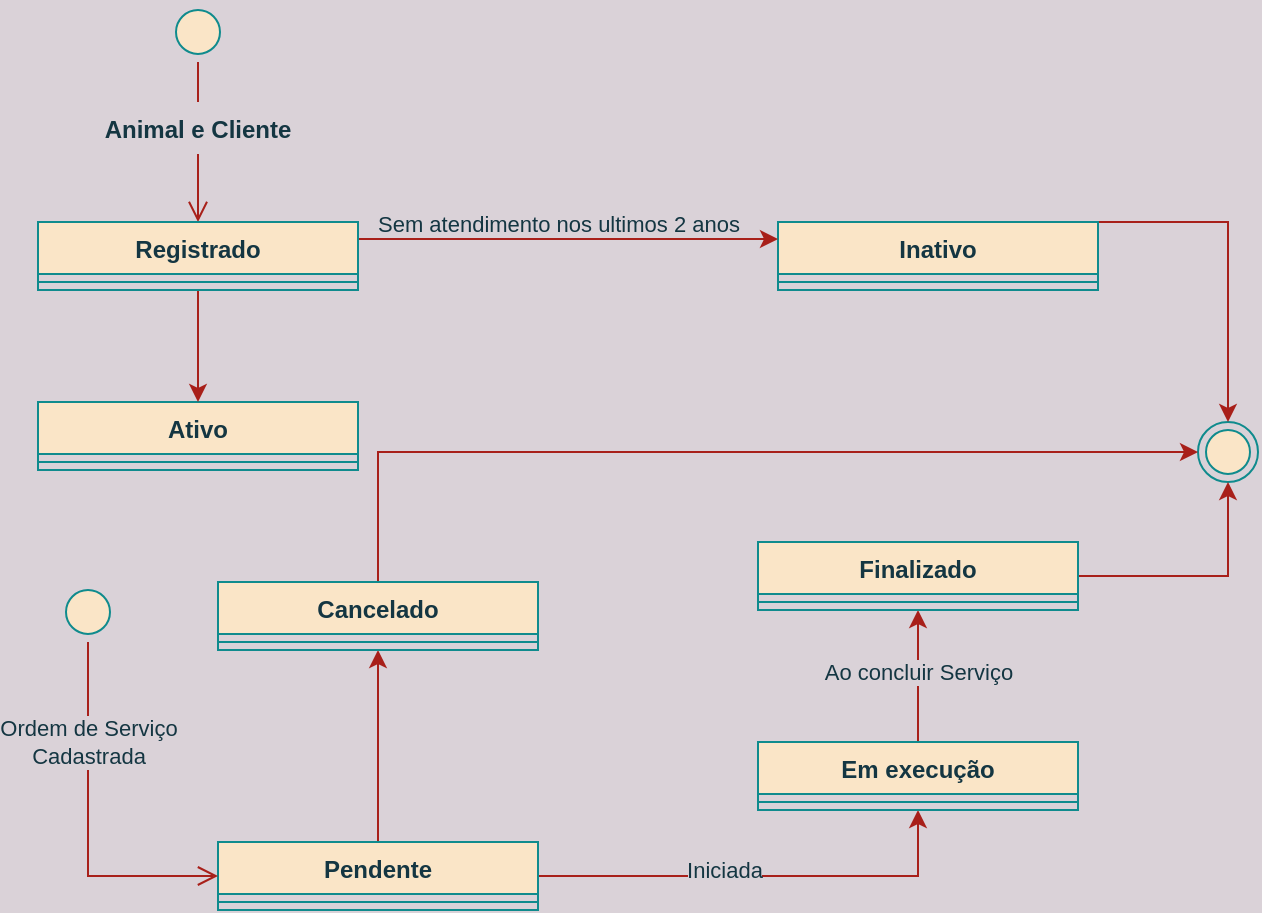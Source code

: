 <mxfile version="20.0.1" type="github">
  <diagram id="jpYS5bdtp1Yp2qriCIKv" name="Página-1">
    <mxGraphModel dx="920" dy="473" grid="1" gridSize="10" guides="1" tooltips="1" connect="1" arrows="1" fold="1" page="1" pageScale="1" pageWidth="827" pageHeight="1169" background="#DAD2D8" math="0" shadow="0">
      <root>
        <mxCell id="0" />
        <mxCell id="1" parent="0" />
        <mxCell id="xdCgkop32PFPf1K6I4ij-1" value="" style="ellipse;html=1;shape=startState;fillColor=#FAE5C7;strokeColor=#0F8B8D;fontColor=#143642;" vertex="1" parent="1">
          <mxGeometry x="174" y="30" width="30" height="30" as="geometry" />
        </mxCell>
        <mxCell id="xdCgkop32PFPf1K6I4ij-2" value="" style="edgeStyle=orthogonalEdgeStyle;html=1;verticalAlign=bottom;endArrow=open;endSize=8;strokeColor=#A8201A;rounded=0;entryX=0.5;entryY=0;entryDx=0;entryDy=0;startArrow=none;labelBackgroundColor=#DAD2D8;fontColor=#143642;" edge="1" source="xdCgkop32PFPf1K6I4ij-34" parent="1" target="xdCgkop32PFPf1K6I4ij-28">
          <mxGeometry relative="1" as="geometry">
            <mxPoint x="104" y="120" as="targetPoint" />
            <Array as="points">
              <mxPoint x="189" y="90" />
              <mxPoint x="189" y="90" />
            </Array>
          </mxGeometry>
        </mxCell>
        <mxCell id="xdCgkop32PFPf1K6I4ij-3" value="" style="ellipse;html=1;shape=endState;fillColor=#FAE5C7;strokeColor=#0F8B8D;fontColor=#143642;" vertex="1" parent="1">
          <mxGeometry x="689" y="240" width="30" height="30" as="geometry" />
        </mxCell>
        <mxCell id="xdCgkop32PFPf1K6I4ij-5" value="Ativo" style="swimlane;fontStyle=1;align=center;verticalAlign=top;childLayout=stackLayout;horizontal=1;startSize=26;horizontalStack=0;resizeParent=1;resizeParentMax=0;resizeLast=0;collapsible=1;marginBottom=0;fillColor=#FAE5C7;strokeColor=#0F8B8D;fontColor=#143642;" vertex="1" parent="1">
          <mxGeometry x="109" y="230" width="160" height="34" as="geometry" />
        </mxCell>
        <mxCell id="xdCgkop32PFPf1K6I4ij-7" value="" style="line;strokeWidth=1;fillColor=none;align=left;verticalAlign=middle;spacingTop=-1;spacingLeft=3;spacingRight=3;rotatable=0;labelPosition=right;points=[];portConstraint=eastwest;labelBackgroundColor=#DAD2D8;strokeColor=#0F8B8D;fontColor=#143642;" vertex="1" parent="xdCgkop32PFPf1K6I4ij-5">
          <mxGeometry y="26" width="160" height="8" as="geometry" />
        </mxCell>
        <mxCell id="xdCgkop32PFPf1K6I4ij-32" style="edgeStyle=orthogonalEdgeStyle;rounded=0;orthogonalLoop=1;jettySize=auto;html=1;exitX=1;exitY=0.5;exitDx=0;exitDy=0;entryX=0.5;entryY=0;entryDx=0;entryDy=0;labelBackgroundColor=#DAD2D8;strokeColor=#A8201A;fontColor=#143642;" edge="1" parent="1" source="xdCgkop32PFPf1K6I4ij-10" target="xdCgkop32PFPf1K6I4ij-3">
          <mxGeometry relative="1" as="geometry">
            <Array as="points">
              <mxPoint x="639" y="140" />
              <mxPoint x="704" y="140" />
            </Array>
          </mxGeometry>
        </mxCell>
        <mxCell id="xdCgkop32PFPf1K6I4ij-10" value="Inativo" style="swimlane;fontStyle=1;align=center;verticalAlign=top;childLayout=stackLayout;horizontal=1;startSize=26;horizontalStack=0;resizeParent=1;resizeParentMax=0;resizeLast=0;collapsible=1;marginBottom=0;fillColor=#FAE5C7;strokeColor=#0F8B8D;fontColor=#143642;" vertex="1" parent="1">
          <mxGeometry x="479" y="140" width="160" height="34" as="geometry" />
        </mxCell>
        <mxCell id="xdCgkop32PFPf1K6I4ij-11" value="" style="line;strokeWidth=1;fillColor=none;align=left;verticalAlign=middle;spacingTop=-1;spacingLeft=3;spacingRight=3;rotatable=0;labelPosition=right;points=[];portConstraint=eastwest;labelBackgroundColor=#DAD2D8;strokeColor=#0F8B8D;fontColor=#143642;" vertex="1" parent="xdCgkop32PFPf1K6I4ij-10">
          <mxGeometry y="26" width="160" height="8" as="geometry" />
        </mxCell>
        <mxCell id="xdCgkop32PFPf1K6I4ij-59" style="edgeStyle=orthogonalEdgeStyle;rounded=0;orthogonalLoop=1;jettySize=auto;html=1;exitX=0.5;exitY=0;exitDx=0;exitDy=0;entryX=0.5;entryY=1;entryDx=0;entryDy=0;labelBackgroundColor=#DAD2D8;strokeColor=#A8201A;fontColor=#143642;" edge="1" parent="1" source="xdCgkop32PFPf1K6I4ij-16" target="xdCgkop32PFPf1K6I4ij-23">
          <mxGeometry relative="1" as="geometry" />
        </mxCell>
        <mxCell id="xdCgkop32PFPf1K6I4ij-62" value="" style="edgeStyle=orthogonalEdgeStyle;rounded=0;orthogonalLoop=1;jettySize=auto;html=1;entryX=0.5;entryY=1;entryDx=0;entryDy=0;labelBackgroundColor=#DAD2D8;strokeColor=#A8201A;fontColor=#143642;" edge="1" parent="1" source="xdCgkop32PFPf1K6I4ij-16" target="xdCgkop32PFPf1K6I4ij-19">
          <mxGeometry relative="1" as="geometry">
            <mxPoint x="389" y="574" as="targetPoint" />
          </mxGeometry>
        </mxCell>
        <mxCell id="xdCgkop32PFPf1K6I4ij-63" value="Iniciada" style="edgeLabel;html=1;align=center;verticalAlign=middle;resizable=0;points=[];labelBackgroundColor=#DAD2D8;fontColor=#143642;" vertex="1" connectable="0" parent="xdCgkop32PFPf1K6I4ij-62">
          <mxGeometry x="-0.283" relative="1" as="geometry">
            <mxPoint x="13" y="-3" as="offset" />
          </mxGeometry>
        </mxCell>
        <mxCell id="xdCgkop32PFPf1K6I4ij-16" value="Pendente" style="swimlane;fontStyle=1;align=center;verticalAlign=top;childLayout=stackLayout;horizontal=1;startSize=26;horizontalStack=0;resizeParent=1;resizeParentMax=0;resizeLast=0;collapsible=1;marginBottom=0;fillColor=#FAE5C7;strokeColor=#0F8B8D;fontColor=#143642;" vertex="1" parent="1">
          <mxGeometry x="199" y="450" width="160" height="34" as="geometry" />
        </mxCell>
        <mxCell id="xdCgkop32PFPf1K6I4ij-17" value="" style="line;strokeWidth=1;fillColor=none;align=left;verticalAlign=middle;spacingTop=-1;spacingLeft=3;spacingRight=3;rotatable=0;labelPosition=right;points=[];portConstraint=eastwest;labelBackgroundColor=#DAD2D8;strokeColor=#0F8B8D;fontColor=#143642;" vertex="1" parent="xdCgkop32PFPf1K6I4ij-16">
          <mxGeometry y="26" width="160" height="8" as="geometry" />
        </mxCell>
        <mxCell id="xdCgkop32PFPf1K6I4ij-55" style="edgeStyle=orthogonalEdgeStyle;rounded=0;orthogonalLoop=1;jettySize=auto;html=1;exitX=0.5;exitY=0;exitDx=0;exitDy=0;entryX=0.5;entryY=1;entryDx=0;entryDy=0;labelBackgroundColor=#DAD2D8;strokeColor=#A8201A;fontColor=#143642;" edge="1" parent="1" source="xdCgkop32PFPf1K6I4ij-19" target="xdCgkop32PFPf1K6I4ij-25">
          <mxGeometry relative="1" as="geometry" />
        </mxCell>
        <mxCell id="xdCgkop32PFPf1K6I4ij-65" value="Ao concluir Serviço" style="edgeLabel;html=1;align=center;verticalAlign=middle;resizable=0;points=[];labelBackgroundColor=#DAD2D8;fontColor=#143642;" vertex="1" connectable="0" parent="xdCgkop32PFPf1K6I4ij-55">
          <mxGeometry x="0.115" y="-2" relative="1" as="geometry">
            <mxPoint x="-2" y="2" as="offset" />
          </mxGeometry>
        </mxCell>
        <mxCell id="xdCgkop32PFPf1K6I4ij-19" value="Em execução" style="swimlane;fontStyle=1;align=center;verticalAlign=top;childLayout=stackLayout;horizontal=1;startSize=26;horizontalStack=0;resizeParent=1;resizeParentMax=0;resizeLast=0;collapsible=1;marginBottom=0;fillColor=#FAE5C7;strokeColor=#0F8B8D;fontColor=#143642;" vertex="1" parent="1">
          <mxGeometry x="469" y="400" width="160" height="34" as="geometry" />
        </mxCell>
        <mxCell id="xdCgkop32PFPf1K6I4ij-20" value="" style="line;strokeWidth=1;fillColor=none;align=left;verticalAlign=middle;spacingTop=-1;spacingLeft=3;spacingRight=3;rotatable=0;labelPosition=right;points=[];portConstraint=eastwest;labelBackgroundColor=#DAD2D8;strokeColor=#0F8B8D;fontColor=#143642;" vertex="1" parent="xdCgkop32PFPf1K6I4ij-19">
          <mxGeometry y="26" width="160" height="8" as="geometry" />
        </mxCell>
        <mxCell id="xdCgkop32PFPf1K6I4ij-70" style="edgeStyle=orthogonalEdgeStyle;rounded=0;orthogonalLoop=1;jettySize=auto;html=1;exitX=0.5;exitY=0;exitDx=0;exitDy=0;entryX=0;entryY=0.5;entryDx=0;entryDy=0;labelBackgroundColor=#DAD2D8;strokeColor=#A8201A;fontColor=#143642;" edge="1" parent="1" source="xdCgkop32PFPf1K6I4ij-23" target="xdCgkop32PFPf1K6I4ij-3">
          <mxGeometry relative="1" as="geometry" />
        </mxCell>
        <mxCell id="xdCgkop32PFPf1K6I4ij-23" value="Cancelado" style="swimlane;fontStyle=1;align=center;verticalAlign=top;childLayout=stackLayout;horizontal=1;startSize=26;horizontalStack=0;resizeParent=1;resizeParentMax=0;resizeLast=0;collapsible=1;marginBottom=0;fillColor=#FAE5C7;strokeColor=#0F8B8D;fontColor=#143642;" vertex="1" parent="1">
          <mxGeometry x="199" y="320" width="160" height="34" as="geometry" />
        </mxCell>
        <mxCell id="xdCgkop32PFPf1K6I4ij-24" value="" style="line;strokeWidth=1;fillColor=none;align=left;verticalAlign=middle;spacingTop=-1;spacingLeft=3;spacingRight=3;rotatable=0;labelPosition=right;points=[];portConstraint=eastwest;labelBackgroundColor=#DAD2D8;strokeColor=#0F8B8D;fontColor=#143642;" vertex="1" parent="xdCgkop32PFPf1K6I4ij-23">
          <mxGeometry y="26" width="160" height="8" as="geometry" />
        </mxCell>
        <mxCell id="xdCgkop32PFPf1K6I4ij-69" style="edgeStyle=orthogonalEdgeStyle;rounded=0;orthogonalLoop=1;jettySize=auto;html=1;exitX=1;exitY=0.5;exitDx=0;exitDy=0;entryX=0.5;entryY=1;entryDx=0;entryDy=0;labelBackgroundColor=#DAD2D8;strokeColor=#A8201A;fontColor=#143642;" edge="1" parent="1" source="xdCgkop32PFPf1K6I4ij-25" target="xdCgkop32PFPf1K6I4ij-3">
          <mxGeometry relative="1" as="geometry" />
        </mxCell>
        <mxCell id="xdCgkop32PFPf1K6I4ij-25" value="Finalizado" style="swimlane;fontStyle=1;align=center;verticalAlign=top;childLayout=stackLayout;horizontal=1;startSize=26;horizontalStack=0;resizeParent=1;resizeParentMax=0;resizeLast=0;collapsible=1;marginBottom=0;fillColor=#FAE5C7;strokeColor=#0F8B8D;fontColor=#143642;" vertex="1" parent="1">
          <mxGeometry x="469" y="300" width="160" height="34" as="geometry" />
        </mxCell>
        <mxCell id="xdCgkop32PFPf1K6I4ij-26" value="" style="line;strokeWidth=1;fillColor=none;align=left;verticalAlign=middle;spacingTop=-1;spacingLeft=3;spacingRight=3;rotatable=0;labelPosition=right;points=[];portConstraint=eastwest;labelBackgroundColor=#DAD2D8;strokeColor=#0F8B8D;fontColor=#143642;" vertex="1" parent="xdCgkop32PFPf1K6I4ij-25">
          <mxGeometry y="26" width="160" height="8" as="geometry" />
        </mxCell>
        <mxCell id="xdCgkop32PFPf1K6I4ij-36" style="edgeStyle=orthogonalEdgeStyle;rounded=0;orthogonalLoop=1;jettySize=auto;html=1;exitX=0.5;exitY=1;exitDx=0;exitDy=0;labelBackgroundColor=#DAD2D8;strokeColor=#A8201A;fontColor=#143642;" edge="1" parent="1" source="xdCgkop32PFPf1K6I4ij-28" target="xdCgkop32PFPf1K6I4ij-5">
          <mxGeometry relative="1" as="geometry" />
        </mxCell>
        <mxCell id="xdCgkop32PFPf1K6I4ij-37" style="edgeStyle=orthogonalEdgeStyle;rounded=0;orthogonalLoop=1;jettySize=auto;html=1;exitX=1;exitY=0.25;exitDx=0;exitDy=0;entryX=0;entryY=0.25;entryDx=0;entryDy=0;labelBackgroundColor=#DAD2D8;strokeColor=#A8201A;fontColor=#143642;" edge="1" parent="1" source="xdCgkop32PFPf1K6I4ij-28" target="xdCgkop32PFPf1K6I4ij-10">
          <mxGeometry relative="1" as="geometry" />
        </mxCell>
        <mxCell id="xdCgkop32PFPf1K6I4ij-38" value="Sem atendimento nos ultimos 2 anos" style="edgeLabel;html=1;align=center;verticalAlign=middle;resizable=0;points=[];labelBackgroundColor=#DAD2D8;fontColor=#143642;" vertex="1" connectable="0" parent="xdCgkop32PFPf1K6I4ij-37">
          <mxGeometry x="0.135" y="-3" relative="1" as="geometry">
            <mxPoint x="-19" y="-11" as="offset" />
          </mxGeometry>
        </mxCell>
        <mxCell id="xdCgkop32PFPf1K6I4ij-28" value="Registrado" style="swimlane;fontStyle=1;align=center;verticalAlign=top;childLayout=stackLayout;horizontal=1;startSize=26;horizontalStack=0;resizeParent=1;resizeParentMax=0;resizeLast=0;collapsible=1;marginBottom=0;fillColor=#FAE5C7;strokeColor=#0F8B8D;fontColor=#143642;" vertex="1" parent="1">
          <mxGeometry x="109" y="140" width="160" height="34" as="geometry" />
        </mxCell>
        <mxCell id="xdCgkop32PFPf1K6I4ij-29" value="" style="line;strokeWidth=1;fillColor=none;align=left;verticalAlign=middle;spacingTop=-1;spacingLeft=3;spacingRight=3;rotatable=0;labelPosition=right;points=[];portConstraint=eastwest;labelBackgroundColor=#DAD2D8;strokeColor=#0F8B8D;fontColor=#143642;" vertex="1" parent="xdCgkop32PFPf1K6I4ij-28">
          <mxGeometry y="26" width="160" height="8" as="geometry" />
        </mxCell>
        <mxCell id="xdCgkop32PFPf1K6I4ij-34" value="Animal e Cliente" style="text;align=center;fontStyle=1;verticalAlign=middle;spacingLeft=3;spacingRight=3;strokeColor=none;rotatable=0;points=[[0,0.5],[1,0.5]];portConstraint=eastwest;fontColor=#143642;" vertex="1" parent="1">
          <mxGeometry x="149" y="80" width="80" height="26" as="geometry" />
        </mxCell>
        <mxCell id="xdCgkop32PFPf1K6I4ij-35" value="" style="edgeStyle=orthogonalEdgeStyle;html=1;verticalAlign=bottom;endArrow=none;endSize=8;strokeColor=#A8201A;rounded=0;entryX=0.5;entryY=0;entryDx=0;entryDy=0;labelBackgroundColor=#DAD2D8;fontColor=#143642;" edge="1" parent="1" source="xdCgkop32PFPf1K6I4ij-1" target="xdCgkop32PFPf1K6I4ij-34">
          <mxGeometry relative="1" as="geometry">
            <mxPoint x="104" y="130" as="targetPoint" />
            <mxPoint x="104" y="60" as="sourcePoint" />
          </mxGeometry>
        </mxCell>
        <mxCell id="xdCgkop32PFPf1K6I4ij-45" value="" style="ellipse;html=1;shape=startState;fillColor=#FAE5C7;strokeColor=#0F8B8D;fontColor=#143642;" vertex="1" parent="1">
          <mxGeometry x="119" y="320" width="30" height="30" as="geometry" />
        </mxCell>
        <mxCell id="xdCgkop32PFPf1K6I4ij-46" value="" style="edgeStyle=orthogonalEdgeStyle;html=1;verticalAlign=bottom;endArrow=open;endSize=8;strokeColor=#A8201A;rounded=0;entryX=0;entryY=0.5;entryDx=0;entryDy=0;labelBackgroundColor=#DAD2D8;fontColor=#143642;" edge="1" source="xdCgkop32PFPf1K6I4ij-45" parent="1" target="xdCgkop32PFPf1K6I4ij-16">
          <mxGeometry relative="1" as="geometry">
            <mxPoint x="189" y="420" as="targetPoint" />
            <Array as="points">
              <mxPoint x="134" y="467" />
            </Array>
          </mxGeometry>
        </mxCell>
        <mxCell id="xdCgkop32PFPf1K6I4ij-48" value="Ordem de Serviço&lt;br&gt;Cadastrada" style="edgeLabel;html=1;align=center;verticalAlign=middle;resizable=0;points=[];labelBackgroundColor=#DAD2D8;fontColor=#143642;" vertex="1" connectable="0" parent="xdCgkop32PFPf1K6I4ij-46">
          <mxGeometry x="-0.502" y="-2" relative="1" as="geometry">
            <mxPoint x="2" y="4" as="offset" />
          </mxGeometry>
        </mxCell>
      </root>
    </mxGraphModel>
  </diagram>
</mxfile>
